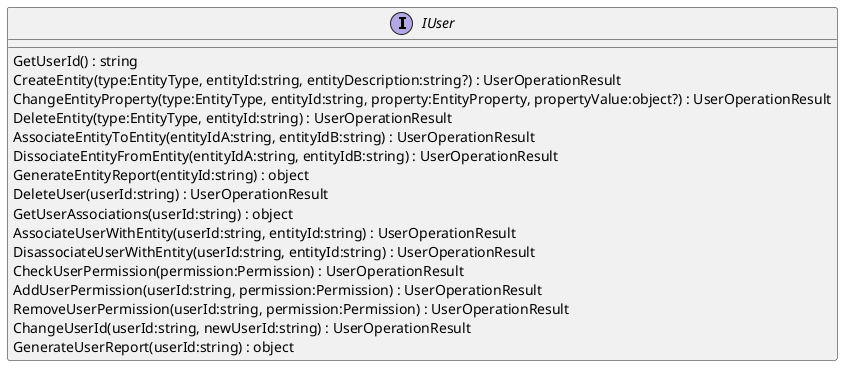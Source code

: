 @startuml
interface IUser {
    GetUserId() : string
    CreateEntity(type:EntityType, entityId:string, entityDescription:string?) : UserOperationResult
    ChangeEntityProperty(type:EntityType, entityId:string, property:EntityProperty, propertyValue:object?) : UserOperationResult
    DeleteEntity(type:EntityType, entityId:string) : UserOperationResult
    AssociateEntityToEntity(entityIdA:string, entityIdB:string) : UserOperationResult
    DissociateEntityFromEntity(entityIdA:string, entityIdB:string) : UserOperationResult
    GenerateEntityReport(entityId:string) : object
    DeleteUser(userId:string) : UserOperationResult
    GetUserAssociations(userId:string) : object
    AssociateUserWithEntity(userId:string, entityId:string) : UserOperationResult
    DisassociateUserWithEntity(userId:string, entityId:string) : UserOperationResult
    CheckUserPermission(permission:Permission) : UserOperationResult
    AddUserPermission(userId:string, permission:Permission) : UserOperationResult
    RemoveUserPermission(userId:string, permission:Permission) : UserOperationResult
    ChangeUserId(userId:string, newUserId:string) : UserOperationResult
    GenerateUserReport(userId:string) : object
}
@enduml
